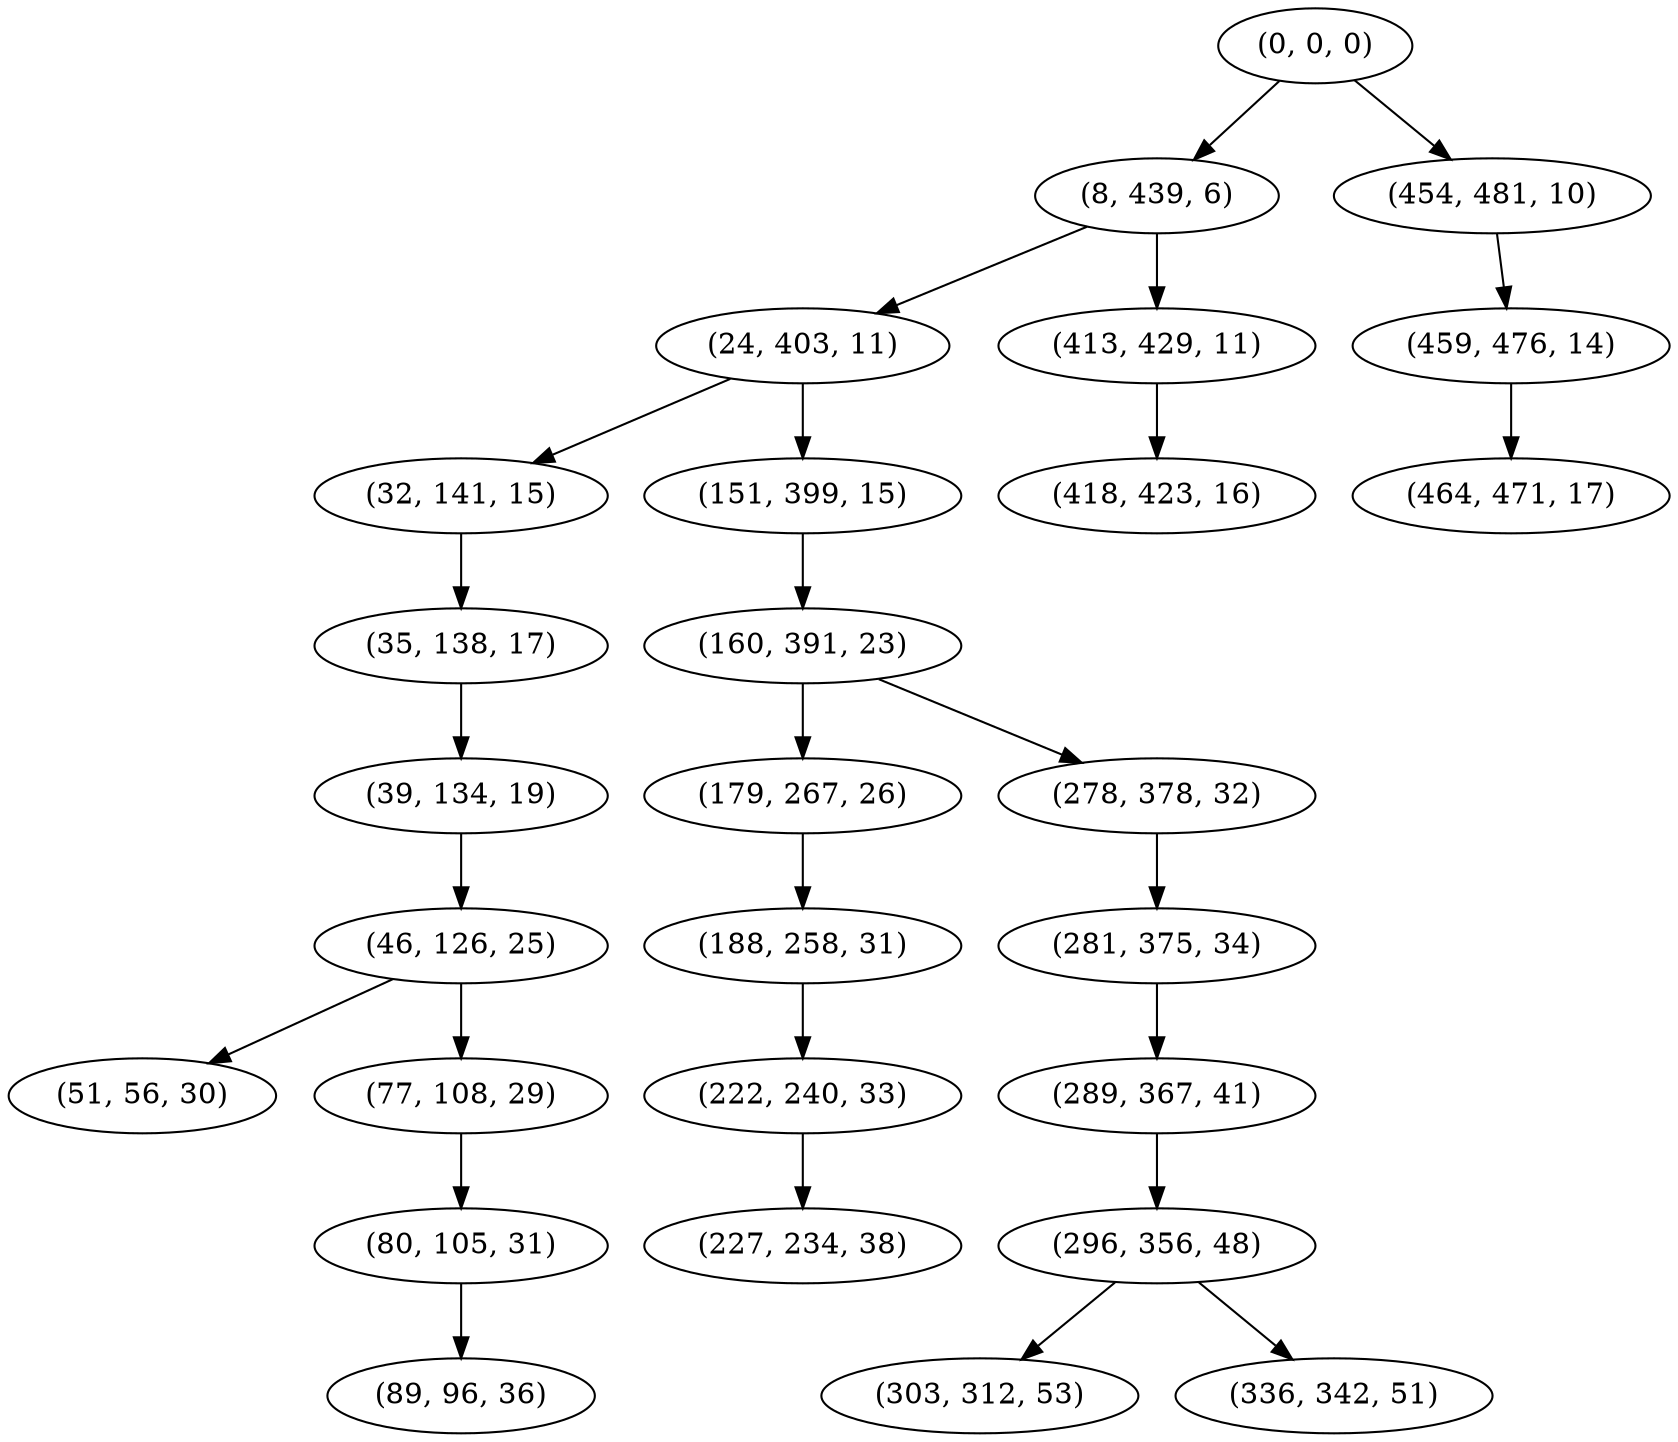 digraph tree {
    "(0, 0, 0)";
    "(8, 439, 6)";
    "(24, 403, 11)";
    "(32, 141, 15)";
    "(35, 138, 17)";
    "(39, 134, 19)";
    "(46, 126, 25)";
    "(51, 56, 30)";
    "(77, 108, 29)";
    "(80, 105, 31)";
    "(89, 96, 36)";
    "(151, 399, 15)";
    "(160, 391, 23)";
    "(179, 267, 26)";
    "(188, 258, 31)";
    "(222, 240, 33)";
    "(227, 234, 38)";
    "(278, 378, 32)";
    "(281, 375, 34)";
    "(289, 367, 41)";
    "(296, 356, 48)";
    "(303, 312, 53)";
    "(336, 342, 51)";
    "(413, 429, 11)";
    "(418, 423, 16)";
    "(454, 481, 10)";
    "(459, 476, 14)";
    "(464, 471, 17)";
    "(0, 0, 0)" -> "(8, 439, 6)";
    "(0, 0, 0)" -> "(454, 481, 10)";
    "(8, 439, 6)" -> "(24, 403, 11)";
    "(8, 439, 6)" -> "(413, 429, 11)";
    "(24, 403, 11)" -> "(32, 141, 15)";
    "(24, 403, 11)" -> "(151, 399, 15)";
    "(32, 141, 15)" -> "(35, 138, 17)";
    "(35, 138, 17)" -> "(39, 134, 19)";
    "(39, 134, 19)" -> "(46, 126, 25)";
    "(46, 126, 25)" -> "(51, 56, 30)";
    "(46, 126, 25)" -> "(77, 108, 29)";
    "(77, 108, 29)" -> "(80, 105, 31)";
    "(80, 105, 31)" -> "(89, 96, 36)";
    "(151, 399, 15)" -> "(160, 391, 23)";
    "(160, 391, 23)" -> "(179, 267, 26)";
    "(160, 391, 23)" -> "(278, 378, 32)";
    "(179, 267, 26)" -> "(188, 258, 31)";
    "(188, 258, 31)" -> "(222, 240, 33)";
    "(222, 240, 33)" -> "(227, 234, 38)";
    "(278, 378, 32)" -> "(281, 375, 34)";
    "(281, 375, 34)" -> "(289, 367, 41)";
    "(289, 367, 41)" -> "(296, 356, 48)";
    "(296, 356, 48)" -> "(303, 312, 53)";
    "(296, 356, 48)" -> "(336, 342, 51)";
    "(413, 429, 11)" -> "(418, 423, 16)";
    "(454, 481, 10)" -> "(459, 476, 14)";
    "(459, 476, 14)" -> "(464, 471, 17)";
}
